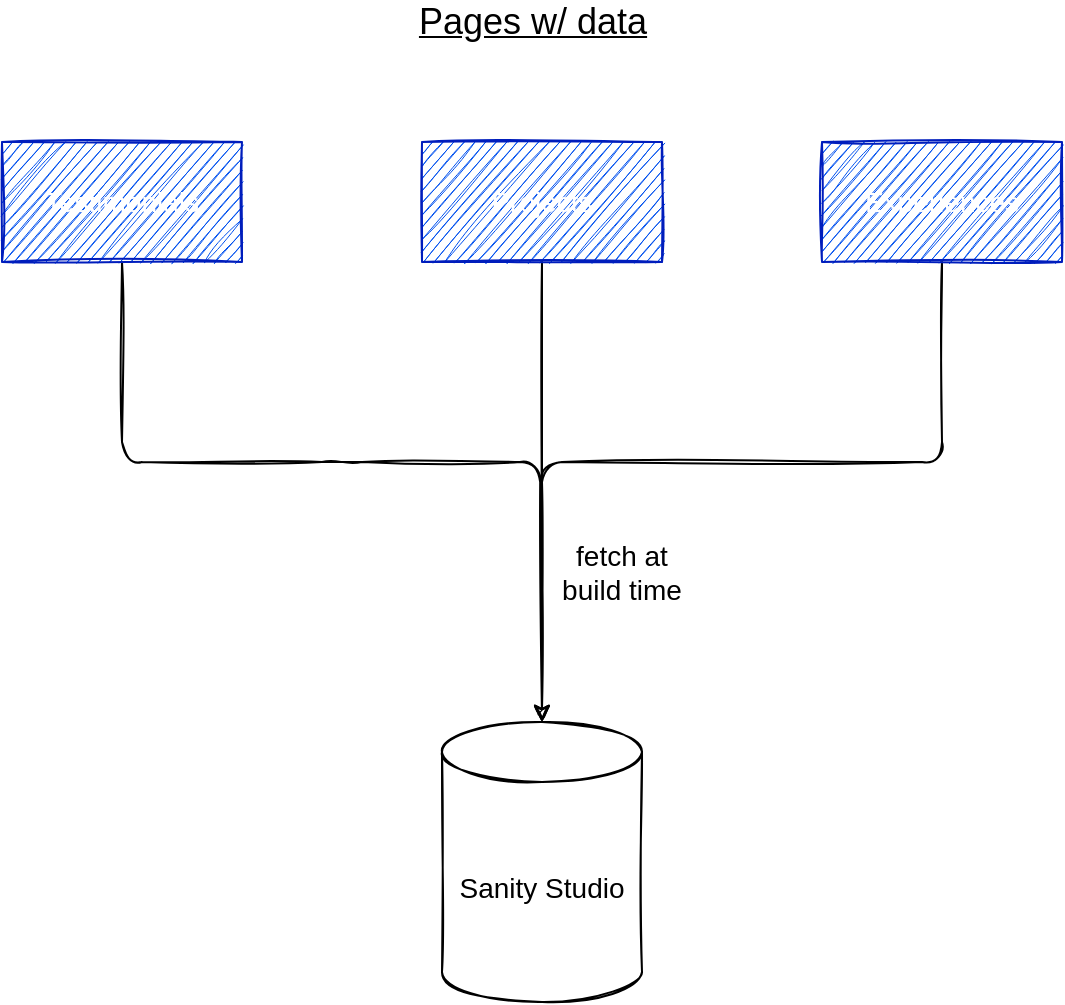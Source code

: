 <mxfile>
    <diagram id="GV7va8JnqZGNRI8vvYoy" name="Page-1">
        <mxGraphModel dx="957" dy="575" grid="1" gridSize="10" guides="1" tooltips="1" connect="1" arrows="1" fold="1" page="1" pageScale="1" pageWidth="850" pageHeight="1100" math="0" shadow="0">
            <root>
                <mxCell id="0"/>
                <mxCell id="1" parent="0"/>
                <mxCell id="27" style="edgeStyle=none;sketch=1;html=1;entryX=0.5;entryY=0;entryDx=0;entryDy=0;fontSize=14;entryPerimeter=0;" edge="1" parent="1" source="13" target="36">
                    <mxGeometry relative="1" as="geometry">
                        <mxPoint x="374.4" y="479.84" as="targetPoint"/>
                        <Array as="points">
                            <mxPoint x="170" y="360"/>
                            <mxPoint x="280" y="360"/>
                            <mxPoint x="379" y="360"/>
                        </Array>
                    </mxGeometry>
                </mxCell>
                <mxCell id="13" value="&lt;font style=&quot;font-size: 14px&quot;&gt;Testimonials&lt;/font&gt;" style="rounded=0;whiteSpace=wrap;html=1;sketch=1;fillColor=#0050ef;fontColor=#ffffff;strokeColor=#001DBC;" vertex="1" parent="1">
                    <mxGeometry x="110" y="200" width="120" height="60" as="geometry"/>
                </mxCell>
                <mxCell id="29" style="edgeStyle=none;sketch=1;html=1;entryX=0.5;entryY=0;entryDx=0;entryDy=0;entryPerimeter=0;fontSize=14;" edge="1" parent="1" source="14" target="36">
                    <mxGeometry relative="1" as="geometry">
                        <mxPoint x="374.4" y="479.84" as="targetPoint"/>
                    </mxGeometry>
                </mxCell>
                <mxCell id="14" value="&lt;font style=&quot;font-size: 14px&quot;&gt;Projects&lt;/font&gt;" style="rounded=0;whiteSpace=wrap;html=1;sketch=1;fillColor=#0050ef;fontColor=#ffffff;strokeColor=#001DBC;" vertex="1" parent="1">
                    <mxGeometry x="320" y="200" width="120" height="60" as="geometry"/>
                </mxCell>
                <mxCell id="28" style="edgeStyle=none;sketch=1;html=1;fontSize=14;entryX=0.5;entryY=0;entryDx=0;entryDy=0;entryPerimeter=0;" edge="1" parent="1" source="15" target="36">
                    <mxGeometry relative="1" as="geometry">
                        <mxPoint x="375.36" y="480.8" as="targetPoint"/>
                        <Array as="points">
                            <mxPoint x="580" y="360"/>
                            <mxPoint x="380" y="360"/>
                        </Array>
                    </mxGeometry>
                </mxCell>
                <mxCell id="15" value="&lt;font style=&quot;font-size: 14px&quot;&gt;Experiences&lt;/font&gt;" style="rounded=0;whiteSpace=wrap;html=1;sketch=1;fillColor=#0050ef;fontColor=#ffffff;strokeColor=#001DBC;" vertex="1" parent="1">
                    <mxGeometry x="520" y="200" width="120" height="60" as="geometry"/>
                </mxCell>
                <mxCell id="16" value="&lt;font style=&quot;font-size: 18px&quot;&gt;&lt;u&gt;Pages w/ data&lt;/u&gt;&lt;/font&gt;" style="text;html=1;align=center;verticalAlign=middle;resizable=0;points=[];autosize=1;strokeColor=none;fillColor=none;fontSize=14;" vertex="1" parent="1">
                    <mxGeometry x="310" y="130" width="130" height="20" as="geometry"/>
                </mxCell>
                <mxCell id="33" value="fetch at build time" style="text;html=1;strokeColor=none;fillColor=none;align=center;verticalAlign=middle;whiteSpace=wrap;rounded=0;sketch=1;fontSize=14;" vertex="1" parent="1">
                    <mxGeometry x="380" y="400" width="80" height="30" as="geometry"/>
                </mxCell>
                <mxCell id="36" value="&lt;span&gt;Sanity Studio&lt;/span&gt;" style="shape=cylinder3;whiteSpace=wrap;html=1;boundedLbl=1;backgroundOutline=1;size=15;sketch=1;fontSize=14;" vertex="1" parent="1">
                    <mxGeometry x="330" y="490" width="100" height="140" as="geometry"/>
                </mxCell>
            </root>
        </mxGraphModel>
    </diagram>
</mxfile>